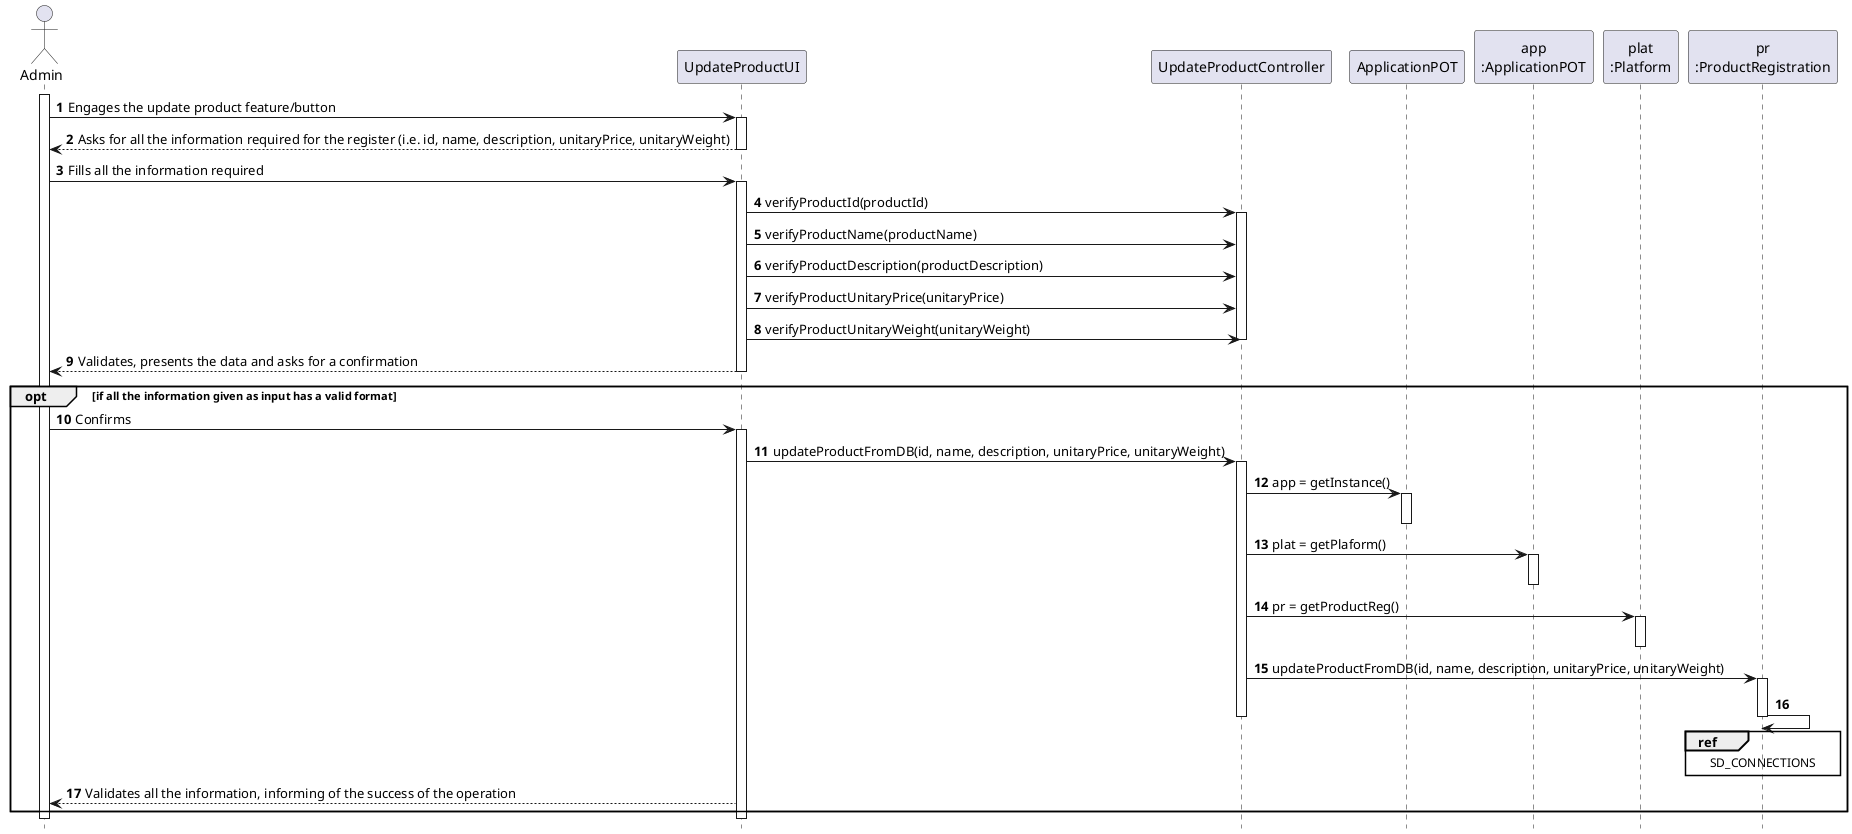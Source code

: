 @startuml
autonumber
hide footbox

actor "Admin" as U

participant "UpdateProductUI" as UI
participant "UpdateProductController" as CTRL
participant "ApplicationPOT" as _APP
participant "app\n:ApplicationPOT" as APP
participant "plat\n:Platform" as PLAT
participant "pr\n:ProductRegistration" as PREG



activate U

U -> UI : Engages the update product feature/button
activate UI

UI --> U : Asks for all the information required for the register (i.e. id, name, description, unitaryPrice, unitaryWeight)


deactivate UI
U -> UI : Fills all the information required
activate UI


UI -> CTRL : verifyProductId(productId)
activate CTRL
UI -> CTRL : verifyProductName(productName)
UI -> CTRL : verifyProductDescription(productDescription)
UI -> CTRL : verifyProductUnitaryPrice(unitaryPrice)
UI -> CTRL : verifyProductUnitaryWeight(unitaryWeight)
deactivate CTRL

UI --> U : Validates, presents the data and asks for a confirmation
deactivate UI

opt if all the information given as input has a valid format


U -> UI : Confirms
activate UI
UI -> CTRL : updateProductFromDB(id, name, description, unitaryPrice, unitaryWeight)
activate CTRL
CTRL -> _APP: app = getInstance()
activate _APP
deactivate _APP

CTRL -> APP: plat = getPlaform()
activate APP
deactivate APP
CTRL -> PLAT : pr = getProductReg()
activate PLAT
deactivate PLAT

CTRL -> PREG : updateProductFromDB(id, name, description, unitaryPrice, unitaryWeight)
activate PREG



PREG -> PREG
ref over PREG
SD_CONNECTIONS
end ref


deactivate PREG



deactivate CTRL
UI --> U : Validates all the information, informing of the success of the operation
end opt
deactivate UI
deactivate U


@enduml